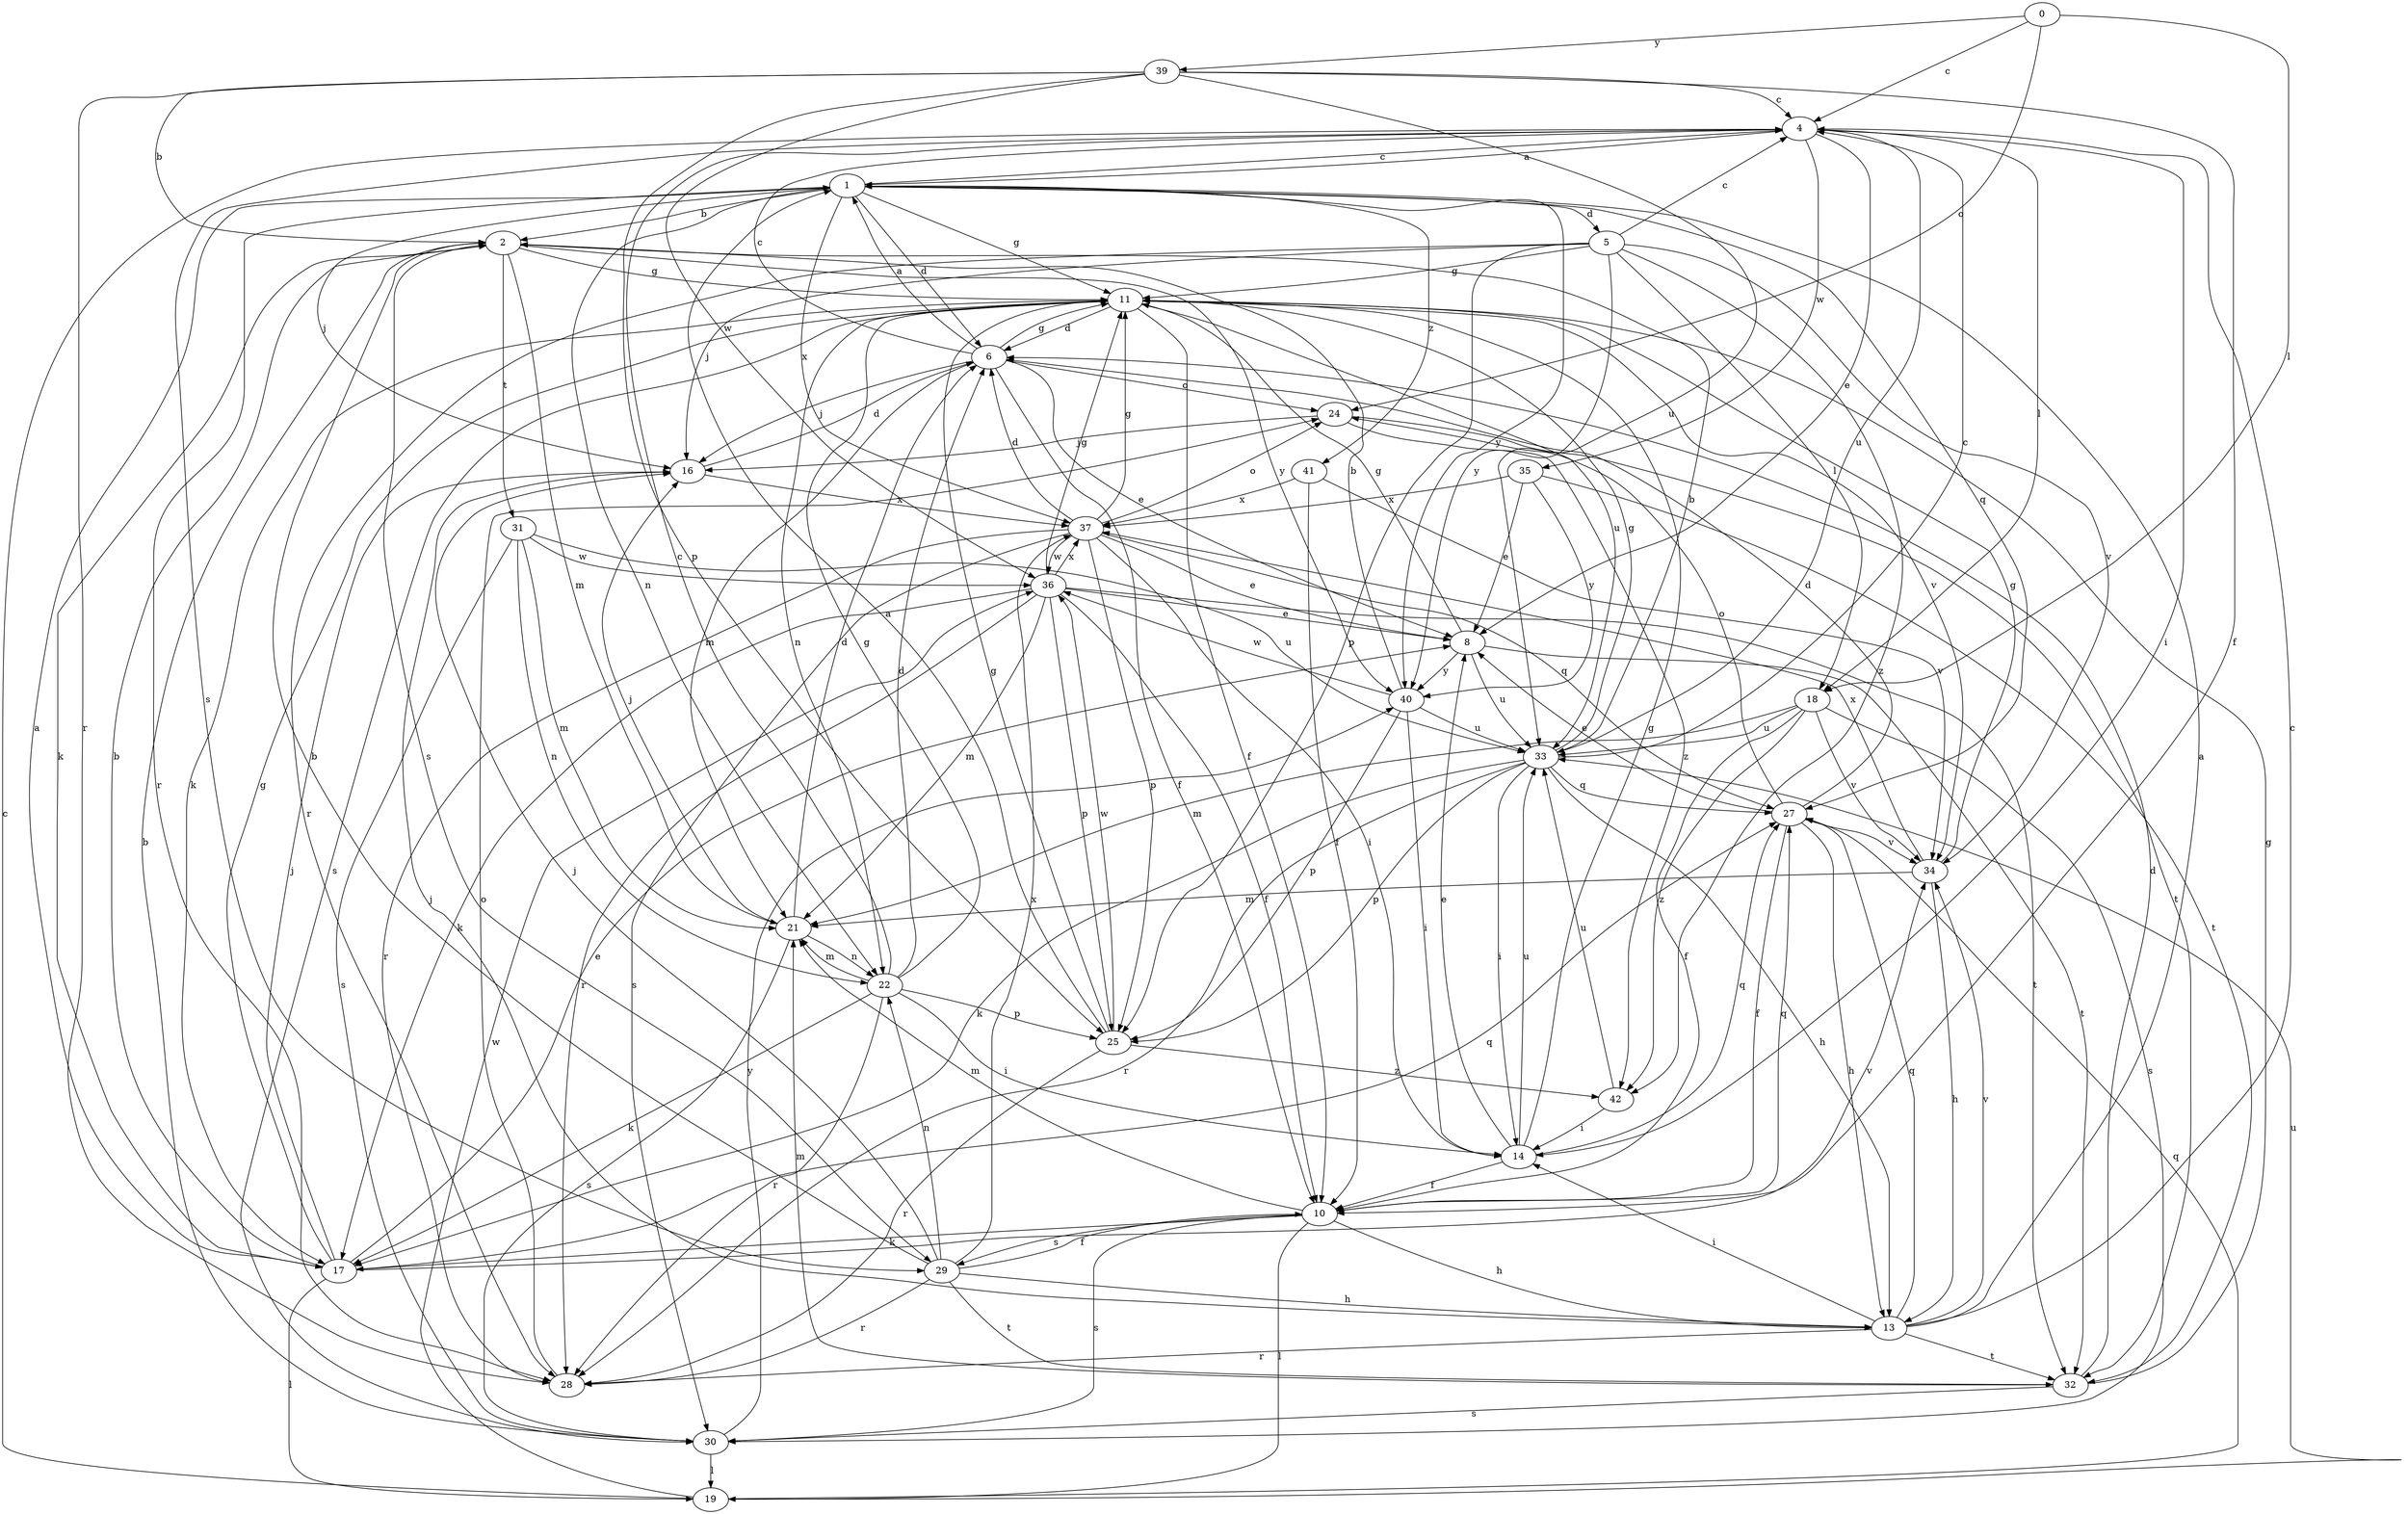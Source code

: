 strict digraph  {
0;
1;
2;
4;
5;
6;
8;
10;
11;
13;
14;
16;
17;
18;
19;
21;
22;
24;
25;
27;
28;
29;
30;
31;
32;
33;
34;
35;
36;
37;
39;
40;
41;
42;
0 -> 4  [label=c];
0 -> 18  [label=l];
0 -> 24  [label=o];
0 -> 39  [label=y];
1 -> 2  [label=b];
1 -> 4  [label=c];
1 -> 5  [label=d];
1 -> 6  [label=d];
1 -> 11  [label=g];
1 -> 16  [label=j];
1 -> 22  [label=n];
1 -> 27  [label=q];
1 -> 28  [label=r];
1 -> 37  [label=x];
1 -> 40  [label=y];
1 -> 41  [label=z];
2 -> 11  [label=g];
2 -> 17  [label=k];
2 -> 21  [label=m];
2 -> 29  [label=s];
2 -> 31  [label=t];
2 -> 40  [label=y];
4 -> 1  [label=a];
4 -> 8  [label=e];
4 -> 14  [label=i];
4 -> 18  [label=l];
4 -> 29  [label=s];
4 -> 33  [label=u];
4 -> 35  [label=w];
5 -> 4  [label=c];
5 -> 11  [label=g];
5 -> 16  [label=j];
5 -> 18  [label=l];
5 -> 25  [label=p];
5 -> 28  [label=r];
5 -> 34  [label=v];
5 -> 40  [label=y];
5 -> 42  [label=z];
6 -> 1  [label=a];
6 -> 4  [label=c];
6 -> 8  [label=e];
6 -> 10  [label=f];
6 -> 11  [label=g];
6 -> 16  [label=j];
6 -> 21  [label=m];
6 -> 24  [label=o];
8 -> 11  [label=g];
8 -> 32  [label=t];
8 -> 33  [label=u];
8 -> 40  [label=y];
10 -> 13  [label=h];
10 -> 17  [label=k];
10 -> 19  [label=l];
10 -> 21  [label=m];
10 -> 27  [label=q];
10 -> 29  [label=s];
10 -> 30  [label=s];
11 -> 6  [label=d];
11 -> 10  [label=f];
11 -> 17  [label=k];
11 -> 22  [label=n];
11 -> 30  [label=s];
11 -> 33  [label=u];
11 -> 34  [label=v];
13 -> 1  [label=a];
13 -> 4  [label=c];
13 -> 14  [label=i];
13 -> 16  [label=j];
13 -> 27  [label=q];
13 -> 28  [label=r];
13 -> 32  [label=t];
13 -> 34  [label=v];
14 -> 8  [label=e];
14 -> 10  [label=f];
14 -> 11  [label=g];
14 -> 27  [label=q];
14 -> 33  [label=u];
16 -> 6  [label=d];
16 -> 37  [label=x];
17 -> 1  [label=a];
17 -> 2  [label=b];
17 -> 8  [label=e];
17 -> 11  [label=g];
17 -> 16  [label=j];
17 -> 19  [label=l];
17 -> 27  [label=q];
17 -> 34  [label=v];
18 -> 10  [label=f];
18 -> 21  [label=m];
18 -> 30  [label=s];
18 -> 33  [label=u];
18 -> 34  [label=v];
18 -> 42  [label=z];
19 -> 4  [label=c];
19 -> 27  [label=q];
19 -> 33  [label=u];
19 -> 36  [label=w];
21 -> 6  [label=d];
21 -> 16  [label=j];
21 -> 22  [label=n];
21 -> 30  [label=s];
22 -> 4  [label=c];
22 -> 6  [label=d];
22 -> 11  [label=g];
22 -> 14  [label=i];
22 -> 17  [label=k];
22 -> 21  [label=m];
22 -> 25  [label=p];
22 -> 28  [label=r];
24 -> 16  [label=j];
24 -> 32  [label=t];
24 -> 42  [label=z];
25 -> 1  [label=a];
25 -> 11  [label=g];
25 -> 28  [label=r];
25 -> 36  [label=w];
25 -> 42  [label=z];
27 -> 6  [label=d];
27 -> 8  [label=e];
27 -> 10  [label=f];
27 -> 13  [label=h];
27 -> 24  [label=o];
27 -> 34  [label=v];
28 -> 24  [label=o];
29 -> 2  [label=b];
29 -> 10  [label=f];
29 -> 13  [label=h];
29 -> 16  [label=j];
29 -> 22  [label=n];
29 -> 28  [label=r];
29 -> 32  [label=t];
29 -> 37  [label=x];
30 -> 2  [label=b];
30 -> 19  [label=l];
30 -> 40  [label=y];
31 -> 21  [label=m];
31 -> 22  [label=n];
31 -> 30  [label=s];
31 -> 33  [label=u];
31 -> 36  [label=w];
32 -> 6  [label=d];
32 -> 11  [label=g];
32 -> 21  [label=m];
32 -> 30  [label=s];
33 -> 2  [label=b];
33 -> 4  [label=c];
33 -> 11  [label=g];
33 -> 13  [label=h];
33 -> 14  [label=i];
33 -> 17  [label=k];
33 -> 25  [label=p];
33 -> 27  [label=q];
33 -> 28  [label=r];
34 -> 11  [label=g];
34 -> 13  [label=h];
34 -> 21  [label=m];
34 -> 37  [label=x];
35 -> 8  [label=e];
35 -> 32  [label=t];
35 -> 37  [label=x];
35 -> 40  [label=y];
36 -> 8  [label=e];
36 -> 10  [label=f];
36 -> 11  [label=g];
36 -> 17  [label=k];
36 -> 21  [label=m];
36 -> 25  [label=p];
36 -> 28  [label=r];
36 -> 32  [label=t];
36 -> 37  [label=x];
37 -> 6  [label=d];
37 -> 8  [label=e];
37 -> 11  [label=g];
37 -> 14  [label=i];
37 -> 24  [label=o];
37 -> 25  [label=p];
37 -> 27  [label=q];
37 -> 28  [label=r];
37 -> 30  [label=s];
37 -> 36  [label=w];
39 -> 2  [label=b];
39 -> 4  [label=c];
39 -> 10  [label=f];
39 -> 25  [label=p];
39 -> 28  [label=r];
39 -> 33  [label=u];
39 -> 36  [label=w];
40 -> 2  [label=b];
40 -> 14  [label=i];
40 -> 25  [label=p];
40 -> 33  [label=u];
40 -> 36  [label=w];
41 -> 10  [label=f];
41 -> 34  [label=v];
41 -> 37  [label=x];
42 -> 14  [label=i];
42 -> 33  [label=u];
}
